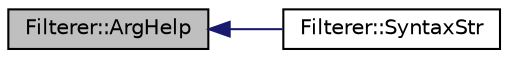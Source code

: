 digraph "Filterer::ArgHelp"
{
  edge [fontname="Helvetica",fontsize="10",labelfontname="Helvetica",labelfontsize="10"];
  node [fontname="Helvetica",fontsize="10",shape=record];
  rankdir="LR";
  Node1 [label="Filterer::ArgHelp",height=0.2,width=0.4,color="black", fillcolor="grey75", style="filled", fontcolor="black"];
  Node1 -> Node2 [dir="back",color="midnightblue",fontsize="10",style="solid",fontname="Helvetica"];
  Node2 [label="Filterer::SyntaxStr",height=0.2,width=0.4,color="black", fillcolor="white", style="filled",URL="$d3/d4d/class_filterer.html#a79ee6100aa503f7a768a2ea34d142f8e",tooltip="Return the syntax string for this program. "];
}
